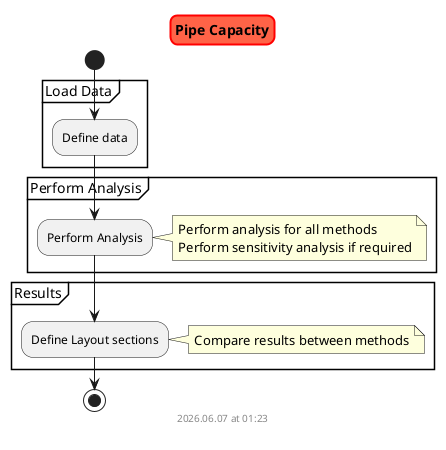 @startuml pipe_architecture
skinparam titleBorderRoundCorner 15
skinparam titleBorderThickness 2
skinparam titleBorderColor red
skinparam titleBackgroundColor Tomato

title Pipe Capacity

start

    partition "Load Data" {

        :Define data;

    }

    partition "Perform Analysis" {
        
        :Perform Analysis;
            note right
                Perform analysis for all methods
                Perform sensitivity analysis if required
            end note

    }

    partition "Results" {

        :Define Layout sections;
            note right
                Compare results between methods
            end note


    }




stop

footer
%date("yyyy.MM.dd' at 'HH:mm")
%filename()
end footer

@enduml